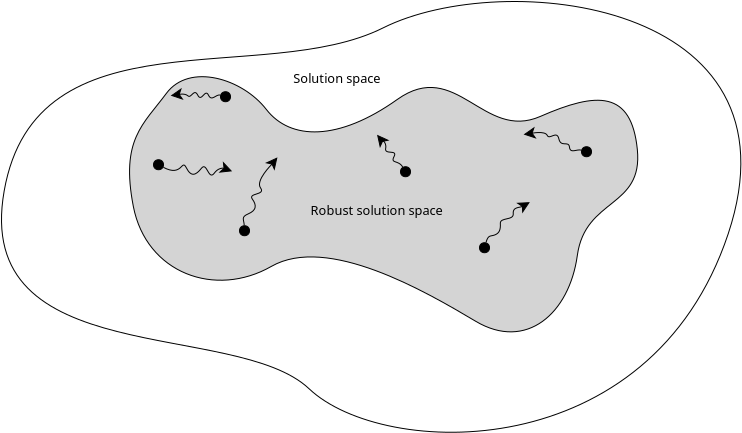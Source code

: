 <?xml version="1.0" encoding="UTF-8"?>
<dia:diagram xmlns:dia="http://www.lysator.liu.se/~alla/dia/">
  <dia:layer name="Baggrund" visible="true">
    <dia:object type="Standard - Beziergon" version="0" id="O0">
      <dia:attribute name="obj_pos">
        <dia:point val="39.45,14.8"/>
      </dia:attribute>
      <dia:attribute name="obj_bb">
        <dia:rectangle val="3.091,3.158;40.108,24.746"/>
      </dia:attribute>
      <dia:attribute name="bez_points">
        <dia:point val="39.45,14.8"/>
        <dia:point val="35.55,26.5"/>
        <dia:point val="22.2,26.05"/>
        <dia:point val="18.5,22.55"/>
        <dia:point val="14.8,19.05"/>
        <dia:point val="1.65,21.7"/>
        <dia:point val="3.25,12.65"/>
        <dia:point val="4.85,3.6"/>
        <dia:point val="16.2,7.5"/>
        <dia:point val="22.2,4.5"/>
        <dia:point val="28.2,1.5"/>
        <dia:point val="43.35,3.1"/>
      </dia:attribute>
      <dia:attribute name="corner_types">
        <dia:enum val="40653240"/>
        <dia:enum val="0"/>
        <dia:enum val="0"/>
        <dia:enum val="0"/>
        <dia:enum val="0"/>
      </dia:attribute>
      <dia:attribute name="line_width">
        <dia:real val="0.05"/>
      </dia:attribute>
      <dia:attribute name="show_background">
        <dia:boolean val="false"/>
      </dia:attribute>
    </dia:object>
    <dia:object type="Standard - Beziergon" version="0" id="O1">
      <dia:attribute name="obj_pos">
        <dia:point val="9.707,13.428"/>
      </dia:attribute>
      <dia:attribute name="obj_bb">
        <dia:rectangle val="9.494,6.917;34.954,19.726"/>
      </dia:attribute>
      <dia:attribute name="bez_points">
        <dia:point val="9.707,13.428"/>
        <dia:point val="9.057,10.079"/>
        <dia:point val="10.207,9.329"/>
        <dia:point val="11.357,7.779"/>
        <dia:point val="12.507,6.229"/>
        <dia:point val="15.157,7.029"/>
        <dia:point val="16.357,8.579"/>
        <dia:point val="17.557,10.129"/>
        <dia:point val="19.957,10.178"/>
        <dia:point val="22.907,8.079"/>
        <dia:point val="25.857,5.979"/>
        <dia:point val="27.207,10.178"/>
        <dia:point val="30.057,8.929"/>
        <dia:point val="32.907,7.679"/>
        <dia:point val="34.607,7.629"/>
        <dia:point val="34.907,10.579"/>
        <dia:point val="35.207,13.528"/>
        <dia:point val="32.307,12.979"/>
        <dia:point val="31.907,15.879"/>
        <dia:point val="31.507,18.779"/>
        <dia:point val="29.357,20.678"/>
        <dia:point val="26.825,19.171"/>
        <dia:point val="24.292,17.664"/>
        <dia:point val="19.407,14.829"/>
        <dia:point val="16.607,16.428"/>
        <dia:point val="13.807,18.029"/>
        <dia:point val="10.357,16.779"/>
      </dia:attribute>
      <dia:attribute name="corner_types">
        <dia:enum val="40653240"/>
        <dia:enum val="0"/>
        <dia:enum val="0"/>
        <dia:enum val="0"/>
        <dia:enum val="0"/>
        <dia:enum val="0"/>
        <dia:enum val="0"/>
        <dia:enum val="0"/>
        <dia:enum val="0"/>
        <dia:enum val="0"/>
      </dia:attribute>
      <dia:attribute name="line_width">
        <dia:real val="0.05"/>
      </dia:attribute>
      <dia:attribute name="inner_color">
        <dia:color val="#d4d4d4"/>
      </dia:attribute>
      <dia:attribute name="show_background">
        <dia:boolean val="true"/>
      </dia:attribute>
    </dia:object>
    <dia:object type="Standard - Ellipse" version="0" id="O2">
      <dia:attribute name="obj_pos">
        <dia:point val="10.716,11.094"/>
      </dia:attribute>
      <dia:attribute name="obj_bb">
        <dia:rectangle val="10.691,11.069;11.241,11.619"/>
      </dia:attribute>
      <dia:attribute name="elem_corner">
        <dia:point val="10.716,11.094"/>
      </dia:attribute>
      <dia:attribute name="elem_width">
        <dia:real val="0.5"/>
      </dia:attribute>
      <dia:attribute name="elem_height">
        <dia:real val="0.5"/>
      </dia:attribute>
      <dia:attribute name="border_width">
        <dia:real val="0.05"/>
      </dia:attribute>
      <dia:attribute name="inner_color">
        <dia:color val="#000000"/>
      </dia:attribute>
    </dia:object>
    <dia:object type="Standard - Ellipse" version="0" id="O3">
      <dia:attribute name="obj_pos">
        <dia:point val="15.016,14.394"/>
      </dia:attribute>
      <dia:attribute name="obj_bb">
        <dia:rectangle val="14.991,14.369;15.541,14.919"/>
      </dia:attribute>
      <dia:attribute name="elem_corner">
        <dia:point val="15.016,14.394"/>
      </dia:attribute>
      <dia:attribute name="elem_width">
        <dia:real val="0.5"/>
      </dia:attribute>
      <dia:attribute name="elem_height">
        <dia:real val="0.5"/>
      </dia:attribute>
      <dia:attribute name="border_width">
        <dia:real val="0.05"/>
      </dia:attribute>
      <dia:attribute name="inner_color">
        <dia:color val="#000000"/>
      </dia:attribute>
    </dia:object>
    <dia:object type="Standard - Ellipse" version="0" id="O4">
      <dia:attribute name="obj_pos">
        <dia:point val="23.066,11.444"/>
      </dia:attribute>
      <dia:attribute name="obj_bb">
        <dia:rectangle val="23.041,11.419;23.591,11.969"/>
      </dia:attribute>
      <dia:attribute name="elem_corner">
        <dia:point val="23.066,11.444"/>
      </dia:attribute>
      <dia:attribute name="elem_width">
        <dia:real val="0.5"/>
      </dia:attribute>
      <dia:attribute name="elem_height">
        <dia:real val="0.5"/>
      </dia:attribute>
      <dia:attribute name="border_width">
        <dia:real val="0.05"/>
      </dia:attribute>
      <dia:attribute name="inner_color">
        <dia:color val="#000000"/>
      </dia:attribute>
    </dia:object>
    <dia:object type="Standard - Ellipse" version="0" id="O5">
      <dia:attribute name="obj_pos">
        <dia:point val="27.016,15.244"/>
      </dia:attribute>
      <dia:attribute name="obj_bb">
        <dia:rectangle val="26.991,15.219;27.541,15.769"/>
      </dia:attribute>
      <dia:attribute name="elem_corner">
        <dia:point val="27.016,15.244"/>
      </dia:attribute>
      <dia:attribute name="elem_width">
        <dia:real val="0.5"/>
      </dia:attribute>
      <dia:attribute name="elem_height">
        <dia:real val="0.5"/>
      </dia:attribute>
      <dia:attribute name="border_width">
        <dia:real val="0.05"/>
      </dia:attribute>
      <dia:attribute name="inner_color">
        <dia:color val="#000000"/>
      </dia:attribute>
    </dia:object>
    <dia:object type="Standard - Ellipse" version="0" id="O6">
      <dia:attribute name="obj_pos">
        <dia:point val="14.066,7.694"/>
      </dia:attribute>
      <dia:attribute name="obj_bb">
        <dia:rectangle val="14.041,7.669;14.591,8.219"/>
      </dia:attribute>
      <dia:attribute name="elem_corner">
        <dia:point val="14.066,7.694"/>
      </dia:attribute>
      <dia:attribute name="elem_width">
        <dia:real val="0.5"/>
      </dia:attribute>
      <dia:attribute name="elem_height">
        <dia:real val="0.5"/>
      </dia:attribute>
      <dia:attribute name="border_width">
        <dia:real val="0.05"/>
      </dia:attribute>
      <dia:attribute name="inner_color">
        <dia:color val="#000000"/>
      </dia:attribute>
    </dia:object>
    <dia:object type="Standard - Ellipse" version="0" id="O7">
      <dia:attribute name="obj_pos">
        <dia:point val="32.116,10.444"/>
      </dia:attribute>
      <dia:attribute name="obj_bb">
        <dia:rectangle val="32.091,10.419;32.641,10.969"/>
      </dia:attribute>
      <dia:attribute name="elem_corner">
        <dia:point val="32.116,10.444"/>
      </dia:attribute>
      <dia:attribute name="elem_width">
        <dia:real val="0.5"/>
      </dia:attribute>
      <dia:attribute name="elem_height">
        <dia:real val="0.5"/>
      </dia:attribute>
      <dia:attribute name="border_width">
        <dia:real val="0.05"/>
      </dia:attribute>
      <dia:attribute name="inner_color">
        <dia:color val="#000000"/>
      </dia:attribute>
    </dia:object>
    <dia:object type="Standard - Text" version="1" id="O8">
      <dia:attribute name="obj_pos">
        <dia:point val="17.706,7.255"/>
      </dia:attribute>
      <dia:attribute name="obj_bb">
        <dia:rectangle val="17.706,6.534;22.527,7.548"/>
      </dia:attribute>
      <dia:attribute name="text">
        <dia:composite type="text">
          <dia:attribute name="string">
            <dia:string>#Solution space#</dia:string>
          </dia:attribute>
          <dia:attribute name="font">
            <dia:font family="sans" style="0" name="Helvetica"/>
          </dia:attribute>
          <dia:attribute name="height">
            <dia:real val="0.8"/>
          </dia:attribute>
          <dia:attribute name="pos">
            <dia:point val="17.706,7.255"/>
          </dia:attribute>
          <dia:attribute name="color">
            <dia:color val="#000000"/>
          </dia:attribute>
          <dia:attribute name="alignment">
            <dia:enum val="0"/>
          </dia:attribute>
        </dia:composite>
      </dia:attribute>
      <dia:attribute name="valign">
        <dia:enum val="3"/>
      </dia:attribute>
    </dia:object>
    <dia:object type="Standard - Text" version="1" id="O9">
      <dia:attribute name="obj_pos">
        <dia:point val="18.56,13.852"/>
      </dia:attribute>
      <dia:attribute name="obj_bb">
        <dia:rectangle val="18.56,13.131;25.831,14.144"/>
      </dia:attribute>
      <dia:attribute name="text">
        <dia:composite type="text">
          <dia:attribute name="string">
            <dia:string>#Robust solution space#</dia:string>
          </dia:attribute>
          <dia:attribute name="font">
            <dia:font family="sans" style="0" name="Helvetica"/>
          </dia:attribute>
          <dia:attribute name="height">
            <dia:real val="0.8"/>
          </dia:attribute>
          <dia:attribute name="pos">
            <dia:point val="18.56,13.852"/>
          </dia:attribute>
          <dia:attribute name="color">
            <dia:color val="#000000"/>
          </dia:attribute>
          <dia:attribute name="alignment">
            <dia:enum val="0"/>
          </dia:attribute>
        </dia:composite>
      </dia:attribute>
      <dia:attribute name="valign">
        <dia:enum val="3"/>
      </dia:attribute>
    </dia:object>
    <dia:object type="Standard - BezierLine" version="0" id="O10">
      <dia:attribute name="obj_pos">
        <dia:point val="10.966,11.344"/>
      </dia:attribute>
      <dia:attribute name="obj_bb">
        <dia:rectangle val="11.174,11.194;14.844,12.15"/>
      </dia:attribute>
      <dia:attribute name="bez_points">
        <dia:point val="10.966,11.344"/>
        <dia:point val="11.928,11.858"/>
        <dia:point val="12.113,11.018"/>
        <dia:point val="12.356,11.495"/>
        <dia:point val="12.599,11.973"/>
        <dia:point val="12.833,11.875"/>
        <dia:point val="13.111,11.522"/>
        <dia:point val="13.39,11.168"/>
        <dia:point val="13.461,12.158"/>
        <dia:point val="13.752,11.769"/>
        <dia:point val="14.044,11.38"/>
        <dia:point val="14.36,11.566"/>
        <dia:point val="14.647,11.672"/>
      </dia:attribute>
      <dia:attribute name="corner_types">
        <dia:enum val="0"/>
        <dia:enum val="0"/>
        <dia:enum val="0"/>
        <dia:enum val="0"/>
        <dia:enum val="0"/>
      </dia:attribute>
      <dia:attribute name="line_width">
        <dia:real val="0.05"/>
      </dia:attribute>
      <dia:attribute name="end_arrow">
        <dia:enum val="22"/>
      </dia:attribute>
      <dia:attribute name="end_arrow_length">
        <dia:real val="0.5"/>
      </dia:attribute>
      <dia:attribute name="end_arrow_width">
        <dia:real val="0.5"/>
      </dia:attribute>
      <dia:connections>
        <dia:connection handle="0" to="O2" connection="8"/>
      </dia:connections>
    </dia:object>
    <dia:object type="Standard - BezierLine" version="0" id="O11">
      <dia:attribute name="obj_pos">
        <dia:point val="27.266,15.494"/>
      </dia:attribute>
      <dia:attribute name="obj_bb">
        <dia:rectangle val="27.309,12.767;29.803,15.263"/>
      </dia:attribute>
      <dia:attribute name="bez_points">
        <dia:point val="27.266,15.494"/>
        <dia:point val="27.381,15.089"/>
        <dia:point val="27.56,14.941"/>
        <dia:point val="27.784,14.853"/>
        <dia:point val="28.009,14.764"/>
        <dia:point val="28.075,14.596"/>
        <dia:point val="28.057,14.278"/>
        <dia:point val="28.04,13.96"/>
        <dia:point val="28.735,14.145"/>
        <dia:point val="28.703,13.792"/>
        <dia:point val="28.673,13.438"/>
        <dia:point val="29.031,13.5"/>
        <dia:point val="29.534,13.214"/>
      </dia:attribute>
      <dia:attribute name="corner_types">
        <dia:enum val="0"/>
        <dia:enum val="0"/>
        <dia:enum val="0"/>
        <dia:enum val="0"/>
        <dia:enum val="0"/>
      </dia:attribute>
      <dia:attribute name="line_width">
        <dia:real val="0.05"/>
      </dia:attribute>
      <dia:attribute name="end_arrow">
        <dia:enum val="22"/>
      </dia:attribute>
      <dia:attribute name="end_arrow_length">
        <dia:real val="0.5"/>
      </dia:attribute>
      <dia:attribute name="end_arrow_width">
        <dia:real val="0.5"/>
      </dia:attribute>
      <dia:connections>
        <dia:connection handle="0" to="O5" connection="8"/>
      </dia:connections>
    </dia:object>
    <dia:object type="Standard - BezierLine" version="0" id="O12">
      <dia:attribute name="obj_pos">
        <dia:point val="15.266,14.644"/>
      </dia:attribute>
      <dia:attribute name="obj_bb">
        <dia:rectangle val="15.181,10.642;17.317,14.396"/>
      </dia:attribute>
      <dia:attribute name="bez_points">
        <dia:point val="15.266,14.644"/>
        <dia:point val="15.25,14.338"/>
        <dia:point val="15.075,13.964"/>
        <dia:point val="15.463,13.796"/>
        <dia:point val="15.852,13.628"/>
        <dia:point val="15.891,13.382"/>
        <dia:point val="15.658,13.063"/>
        <dia:point val="15.425,12.744"/>
        <dia:point val="16.338,12.875"/>
        <dia:point val="16.069,12.506"/>
        <dia:point val="15.8,12.137"/>
        <dia:point val="16.625,11.331"/>
        <dia:point val="16.913,10.975"/>
      </dia:attribute>
      <dia:attribute name="corner_types">
        <dia:enum val="0"/>
        <dia:enum val="0"/>
        <dia:enum val="0"/>
        <dia:enum val="0"/>
        <dia:enum val="0"/>
      </dia:attribute>
      <dia:attribute name="line_width">
        <dia:real val="0.05"/>
      </dia:attribute>
      <dia:attribute name="end_arrow">
        <dia:enum val="22"/>
      </dia:attribute>
      <dia:attribute name="end_arrow_length">
        <dia:real val="0.5"/>
      </dia:attribute>
      <dia:attribute name="end_arrow_width">
        <dia:real val="0.5"/>
      </dia:attribute>
      <dia:connections>
        <dia:connection handle="0" to="O3" connection="8"/>
      </dia:connections>
    </dia:object>
    <dia:object type="Standard - BezierLine" version="0" id="O13">
      <dia:attribute name="obj_pos">
        <dia:point val="23.316,11.694"/>
      </dia:attribute>
      <dia:attribute name="obj_bb">
        <dia:rectangle val="21.487,9.511;23.209,11.492"/>
      </dia:attribute>
      <dia:attribute name="bez_points">
        <dia:point val="23.316,11.694"/>
        <dia:point val="23.096,11.325"/>
        <dia:point val="22.55,11.309"/>
        <dia:point val="22.744,10.934"/>
        <dia:point val="22.939,10.558"/>
        <dia:point val="22.253,10.872"/>
        <dia:point val="22.324,10.527"/>
        <dia:point val="22.395,10.182"/>
        <dia:point val="22.037,10.023"/>
        <dia:point val="21.893,9.844"/>
      </dia:attribute>
      <dia:attribute name="corner_types">
        <dia:enum val="0"/>
        <dia:enum val="0"/>
        <dia:enum val="0"/>
        <dia:enum val="0"/>
      </dia:attribute>
      <dia:attribute name="line_width">
        <dia:real val="0.05"/>
      </dia:attribute>
      <dia:attribute name="end_arrow">
        <dia:enum val="22"/>
      </dia:attribute>
      <dia:attribute name="end_arrow_length">
        <dia:real val="0.5"/>
      </dia:attribute>
      <dia:attribute name="end_arrow_width">
        <dia:real val="0.5"/>
      </dia:attribute>
      <dia:connections>
        <dia:connection handle="0" to="O4" connection="8"/>
      </dia:connections>
    </dia:object>
    <dia:object type="Standard - BezierLine" version="0" id="O14">
      <dia:attribute name="obj_pos">
        <dia:point val="32.366,10.694"/>
      </dia:attribute>
      <dia:attribute name="obj_bb">
        <dia:rectangle val="29.123,9.334;32.133,10.673"/>
      </dia:attribute>
      <dia:attribute name="bez_points">
        <dia:point val="32.366,10.694"/>
        <dia:point val="32.152,10.629"/>
        <dia:point val="31.552,10.809"/>
        <dia:point val="31.515,10.465"/>
        <dia:point val="31.477,10.121"/>
        <dia:point val="31.084,10.502"/>
        <dia:point val="30.984,10.051"/>
        <dia:point val="30.884,9.6"/>
        <dia:point val="30.515,10.123"/>
        <dia:point val="30.402,9.876"/>
        <dia:point val="30.29,9.629"/>
        <dia:point val="29.565,9.782"/>
        <dia:point val="29.22,9.833"/>
      </dia:attribute>
      <dia:attribute name="corner_types">
        <dia:enum val="0"/>
        <dia:enum val="0"/>
        <dia:enum val="0"/>
        <dia:enum val="0"/>
        <dia:enum val="0"/>
      </dia:attribute>
      <dia:attribute name="line_width">
        <dia:real val="0.05"/>
      </dia:attribute>
      <dia:attribute name="end_arrow">
        <dia:enum val="22"/>
      </dia:attribute>
      <dia:attribute name="end_arrow_length">
        <dia:real val="0.5"/>
      </dia:attribute>
      <dia:attribute name="end_arrow_width">
        <dia:real val="0.5"/>
      </dia:attribute>
      <dia:connections>
        <dia:connection handle="0" to="O7" connection="8"/>
      </dia:connections>
    </dia:object>
    <dia:object type="Standard - BezierLine" version="0" id="O15">
      <dia:attribute name="obj_pos">
        <dia:point val="14.316,7.944"/>
      </dia:attribute>
      <dia:attribute name="obj_bb">
        <dia:rectangle val="11.475,7.393;14.084,8.39"/>
      </dia:attribute>
      <dia:attribute name="bez_points">
        <dia:point val="14.316,7.944"/>
        <dia:point val="14.102,7.879"/>
        <dia:point val="13.631,8.213"/>
        <dia:point val="13.463,7.863"/>
        <dia:point val="13.294,7.513"/>
        <dia:point val="13.119,8.244"/>
        <dia:point val="12.931,7.869"/>
        <dia:point val="12.744,7.494"/>
        <dia:point val="12.6,8.05"/>
        <dia:point val="12.438,7.9"/>
        <dia:point val="12.275,7.75"/>
        <dia:point val="11.917,7.841"/>
        <dia:point val="11.573,7.891"/>
      </dia:attribute>
      <dia:attribute name="corner_types">
        <dia:enum val="0"/>
        <dia:enum val="0"/>
        <dia:enum val="0"/>
        <dia:enum val="0"/>
        <dia:enum val="0"/>
      </dia:attribute>
      <dia:attribute name="line_width">
        <dia:real val="0.05"/>
      </dia:attribute>
      <dia:attribute name="end_arrow">
        <dia:enum val="22"/>
      </dia:attribute>
      <dia:attribute name="end_arrow_length">
        <dia:real val="0.5"/>
      </dia:attribute>
      <dia:attribute name="end_arrow_width">
        <dia:real val="0.5"/>
      </dia:attribute>
      <dia:connections>
        <dia:connection handle="0" to="O6" connection="8"/>
      </dia:connections>
    </dia:object>
  </dia:layer>
</dia:diagram>
